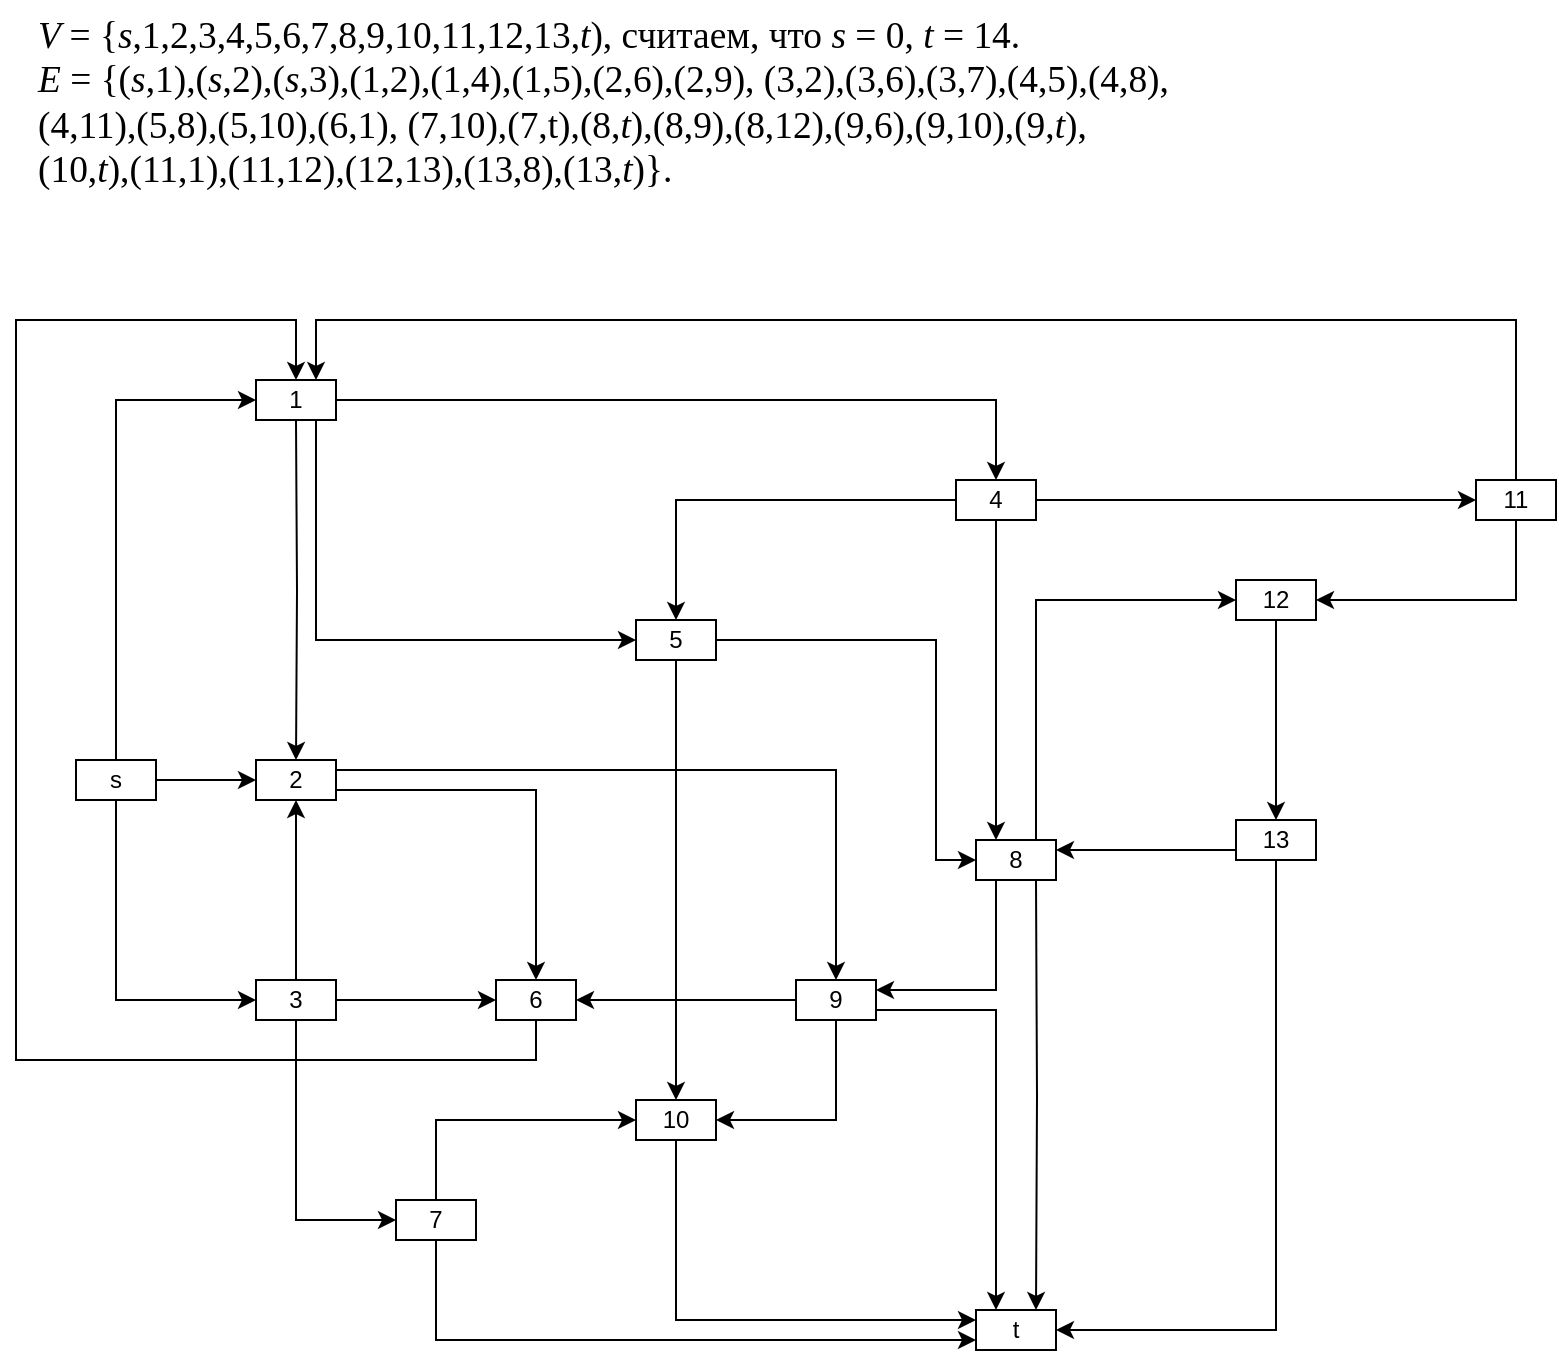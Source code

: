 <mxfile version="17.4.0" type="github">
  <diagram id="Qfcq4tevY37aQI6dxtWr" name="Page-1">
    <mxGraphModel dx="1422" dy="1896" grid="1" gridSize="10" guides="1" tooltips="1" connect="1" arrows="1" fold="1" page="1" pageScale="1" pageWidth="827" pageHeight="1169" math="0" shadow="0">
      <root>
        <mxCell id="0" />
        <mxCell id="1" parent="0" />
        <mxCell id="wEk-1-X2-ZqiwSnDbFUu-1" value="&lt;div&gt;&lt;span style=&quot;font-size: 14.04pt ; font-family: &amp;quot;times new roman&amp;quot; ; color: rgb(0 , 0 , 0) ; font-style: italic&quot;&gt;V &lt;/span&gt;&lt;span style=&quot;font-size: 14.04pt ; font-family: &amp;quot;times new roman&amp;quot; ; color: rgb(0 , 0 , 0)&quot;&gt;= {&lt;/span&gt;&lt;span style=&quot;font-size: 14.04pt ; font-family: &amp;quot;times new roman&amp;quot; ; color: rgb(0 , 0 , 0) ; font-style: italic&quot;&gt;s&lt;/span&gt;&lt;span style=&quot;font-size: 14.04pt ; font-family: &amp;quot;times new roman&amp;quot; ; color: rgb(0 , 0 , 0)&quot;&gt;,1,2,3,4,5,6,7,8,9,10,11,12,13,&lt;/span&gt;&lt;span style=&quot;font-size: 14.04pt ; font-family: &amp;quot;times new roman&amp;quot; ; color: rgb(0 , 0 , 0) ; font-style: italic&quot;&gt;t&lt;/span&gt;&lt;span style=&quot;font-size: 14.04pt ; font-family: &amp;quot;times new roman&amp;quot; ; color: rgb(0 , 0 , 0)&quot;&gt;), считаем, что &lt;/span&gt;&lt;span style=&quot;font-size: 14.04pt ; font-family: &amp;quot;times new roman&amp;quot; ; color: rgb(0 , 0 , 0) ; font-style: italic&quot;&gt;s &lt;/span&gt;&lt;span style=&quot;font-size: 14.04pt ; font-family: &amp;quot;times new roman&amp;quot; ; color: rgb(0 , 0 , 0)&quot;&gt;= 0, &lt;/span&gt;&lt;span style=&quot;font-size: 14.04pt ; font-family: &amp;quot;times new roman&amp;quot; ; color: rgb(0 , 0 , 0) ; font-style: italic&quot;&gt;t &lt;/span&gt;&lt;span style=&quot;font-size: 14.04pt ; font-family: &amp;quot;times new roman&amp;quot; ; color: rgb(0 , 0 , 0)&quot;&gt;= 14.&#xa;&lt;/span&gt;&lt;/div&gt;&lt;div&gt;&lt;span style=&quot;font-size: 14.04pt ; font-family: &amp;quot;times new roman&amp;quot; ; color: rgb(0 , 0 , 0) ; font-style: italic&quot;&gt;E &lt;/span&gt;&lt;span style=&quot;font-size: 14.04pt ; font-family: &amp;quot;times new roman&amp;quot; ; color: rgb(0 , 0 , 0)&quot;&gt;= {(&lt;/span&gt;&lt;span style=&quot;font-size: 14.04pt ; font-family: &amp;quot;times new roman&amp;quot; ; color: rgb(0 , 0 , 0) ; font-style: italic&quot;&gt;s&lt;/span&gt;&lt;span style=&quot;font-size: 14.04pt ; font-family: &amp;quot;times new roman&amp;quot; ; color: rgb(0 , 0 , 0)&quot;&gt;,1),(&lt;/span&gt;&lt;span style=&quot;font-size: 14.04pt ; font-family: &amp;quot;times new roman&amp;quot; ; color: rgb(0 , 0 , 0) ; font-style: italic&quot;&gt;s&lt;/span&gt;&lt;span style=&quot;font-size: 14.04pt ; font-family: &amp;quot;times new roman&amp;quot; ; color: rgb(0 , 0 , 0)&quot;&gt;,2),(&lt;/span&gt;&lt;span style=&quot;font-size: 14.04pt ; font-family: &amp;quot;times new roman&amp;quot; ; color: rgb(0 , 0 , 0) ; font-style: italic&quot;&gt;s&lt;/span&gt;&lt;span style=&quot;font-size: 14.04pt ; font-family: &amp;quot;times new roman&amp;quot; ; color: rgb(0 , 0 , 0)&quot;&gt;,3),(1,2),(1,4),(1,5),(2,6),(2,9), (3,2),(3,6),(3,7),(4,5),(4,8), &#xa;&lt;/span&gt;&lt;/div&gt;&lt;div&gt;&lt;span style=&quot;font-size: 14.04pt ; font-family: &amp;quot;times new roman&amp;quot; ; color: rgb(0 , 0 , 0)&quot;&gt; (4,11),(5,8),(5,10),(6,1), (7,10),(7,t),(8,&lt;/span&gt;&lt;span style=&quot;font-size: 14.04pt ; font-family: &amp;quot;times new roman&amp;quot; ; color: rgb(0 , 0 , 0) ; font-style: italic&quot;&gt;t&lt;/span&gt;&lt;span style=&quot;font-size: 14.04pt ; font-family: &amp;quot;times new roman&amp;quot; ; color: rgb(0 , 0 , 0)&quot;&gt;),(8,9),(8,12),(9,6),(9,10),(9,&lt;/span&gt;&lt;span style=&quot;font-size: 14.04pt ; font-family: &amp;quot;times new roman&amp;quot; ; color: rgb(0 , 0 , 0) ; font-style: italic&quot;&gt;t&lt;/span&gt;&lt;span style=&quot;font-size: 14.04pt ; font-family: &amp;quot;times new roman&amp;quot; ; color: rgb(0 , 0 , 0)&quot;&gt;), &#xa;&lt;/span&gt;&lt;/div&gt;&lt;div&gt;&lt;span style=&quot;font-size: 14.04pt ; font-family: &amp;quot;times new roman&amp;quot; ; color: rgb(0 , 0 , 0)&quot;&gt; (10,&lt;/span&gt;&lt;span style=&quot;font-size: 14.04pt ; font-family: &amp;quot;times new roman&amp;quot; ; color: rgb(0 , 0 , 0) ; font-style: italic&quot;&gt;t&lt;/span&gt;&lt;span style=&quot;font-size: 14.04pt ; font-family: &amp;quot;times new roman&amp;quot; ; color: rgb(0 , 0 , 0)&quot;&gt;),(11,1),(11,12),(12,13),(13,8),(13,&lt;/span&gt;&lt;span style=&quot;font-size: 14.04pt ; font-family: &amp;quot;times new roman&amp;quot; ; color: rgb(0 , 0 , 0) ; font-style: italic&quot;&gt;t&lt;/span&gt;&lt;span style=&quot;font-size: 14.04pt ; font-family: &amp;quot;times new roman&amp;quot; ; color: rgb(0 , 0 , 0)&quot;&gt;)}.&#xa;&lt;/span&gt;&lt;/div&gt;" style="text;whiteSpace=wrap;html=1;" vertex="1" parent="1">
          <mxGeometry x="39" y="-70" width="750" height="110" as="geometry" />
        </mxCell>
        <mxCell id="wEk-1-X2-ZqiwSnDbFUu-20" style="edgeStyle=orthogonalEdgeStyle;rounded=0;orthogonalLoop=1;jettySize=auto;html=1;entryX=0;entryY=0.5;entryDx=0;entryDy=0;exitX=0.5;exitY=0;exitDx=0;exitDy=0;" edge="1" parent="1" source="wEk-1-X2-ZqiwSnDbFUu-2" target="wEk-1-X2-ZqiwSnDbFUu-3">
          <mxGeometry relative="1" as="geometry" />
        </mxCell>
        <mxCell id="wEk-1-X2-ZqiwSnDbFUu-21" style="edgeStyle=orthogonalEdgeStyle;rounded=0;orthogonalLoop=1;jettySize=auto;html=1;exitX=1;exitY=0.5;exitDx=0;exitDy=0;" edge="1" parent="1" source="wEk-1-X2-ZqiwSnDbFUu-2" target="wEk-1-X2-ZqiwSnDbFUu-4">
          <mxGeometry relative="1" as="geometry" />
        </mxCell>
        <mxCell id="wEk-1-X2-ZqiwSnDbFUu-22" style="edgeStyle=orthogonalEdgeStyle;rounded=0;orthogonalLoop=1;jettySize=auto;html=1;exitX=0.5;exitY=1;exitDx=0;exitDy=0;entryX=0;entryY=0.5;entryDx=0;entryDy=0;" edge="1" parent="1" source="wEk-1-X2-ZqiwSnDbFUu-2" target="wEk-1-X2-ZqiwSnDbFUu-5">
          <mxGeometry relative="1" as="geometry" />
        </mxCell>
        <mxCell id="wEk-1-X2-ZqiwSnDbFUu-2" value="s" style="rounded=0;whiteSpace=wrap;html=1;" vertex="1" parent="1">
          <mxGeometry x="60" y="310" width="40" height="20" as="geometry" />
        </mxCell>
        <mxCell id="wEk-1-X2-ZqiwSnDbFUu-23" style="edgeStyle=orthogonalEdgeStyle;rounded=0;orthogonalLoop=1;jettySize=auto;html=1;entryX=0.5;entryY=0;entryDx=0;entryDy=0;" edge="1" parent="1" target="wEk-1-X2-ZqiwSnDbFUu-4">
          <mxGeometry relative="1" as="geometry">
            <mxPoint x="170" y="140" as="sourcePoint" />
          </mxGeometry>
        </mxCell>
        <mxCell id="wEk-1-X2-ZqiwSnDbFUu-24" style="edgeStyle=orthogonalEdgeStyle;rounded=0;orthogonalLoop=1;jettySize=auto;html=1;exitX=1;exitY=0.5;exitDx=0;exitDy=0;entryX=0.5;entryY=0;entryDx=0;entryDy=0;" edge="1" parent="1" source="wEk-1-X2-ZqiwSnDbFUu-3" target="wEk-1-X2-ZqiwSnDbFUu-6">
          <mxGeometry relative="1" as="geometry" />
        </mxCell>
        <mxCell id="wEk-1-X2-ZqiwSnDbFUu-27" style="edgeStyle=orthogonalEdgeStyle;rounded=0;orthogonalLoop=1;jettySize=auto;html=1;entryX=0;entryY=0.5;entryDx=0;entryDy=0;exitX=0.75;exitY=1;exitDx=0;exitDy=0;" edge="1" parent="1" source="wEk-1-X2-ZqiwSnDbFUu-3" target="wEk-1-X2-ZqiwSnDbFUu-7">
          <mxGeometry relative="1" as="geometry" />
        </mxCell>
        <mxCell id="wEk-1-X2-ZqiwSnDbFUu-3" value="1" style="rounded=0;whiteSpace=wrap;html=1;" vertex="1" parent="1">
          <mxGeometry x="150" y="120" width="40" height="20" as="geometry" />
        </mxCell>
        <mxCell id="wEk-1-X2-ZqiwSnDbFUu-28" style="edgeStyle=orthogonalEdgeStyle;rounded=0;orthogonalLoop=1;jettySize=auto;html=1;entryX=0.5;entryY=0;entryDx=0;entryDy=0;exitX=1;exitY=0.75;exitDx=0;exitDy=0;" edge="1" parent="1" source="wEk-1-X2-ZqiwSnDbFUu-4" target="wEk-1-X2-ZqiwSnDbFUu-8">
          <mxGeometry relative="1" as="geometry">
            <Array as="points">
              <mxPoint x="290" y="325" />
            </Array>
          </mxGeometry>
        </mxCell>
        <mxCell id="wEk-1-X2-ZqiwSnDbFUu-29" style="edgeStyle=orthogonalEdgeStyle;rounded=0;orthogonalLoop=1;jettySize=auto;html=1;entryX=0.5;entryY=0;entryDx=0;entryDy=0;exitX=1;exitY=0.25;exitDx=0;exitDy=0;" edge="1" parent="1" source="wEk-1-X2-ZqiwSnDbFUu-4" target="wEk-1-X2-ZqiwSnDbFUu-11">
          <mxGeometry relative="1" as="geometry">
            <Array as="points">
              <mxPoint x="440" y="315" />
            </Array>
          </mxGeometry>
        </mxCell>
        <mxCell id="wEk-1-X2-ZqiwSnDbFUu-4" value="2" style="rounded=0;whiteSpace=wrap;html=1;" vertex="1" parent="1">
          <mxGeometry x="150" y="310" width="40" height="20" as="geometry" />
        </mxCell>
        <mxCell id="wEk-1-X2-ZqiwSnDbFUu-30" style="edgeStyle=orthogonalEdgeStyle;rounded=0;orthogonalLoop=1;jettySize=auto;html=1;entryX=0.5;entryY=1;entryDx=0;entryDy=0;" edge="1" parent="1" source="wEk-1-X2-ZqiwSnDbFUu-5" target="wEk-1-X2-ZqiwSnDbFUu-4">
          <mxGeometry relative="1" as="geometry" />
        </mxCell>
        <mxCell id="wEk-1-X2-ZqiwSnDbFUu-31" style="edgeStyle=orthogonalEdgeStyle;rounded=0;orthogonalLoop=1;jettySize=auto;html=1;" edge="1" parent="1" source="wEk-1-X2-ZqiwSnDbFUu-5" target="wEk-1-X2-ZqiwSnDbFUu-8">
          <mxGeometry relative="1" as="geometry" />
        </mxCell>
        <mxCell id="wEk-1-X2-ZqiwSnDbFUu-32" style="edgeStyle=orthogonalEdgeStyle;rounded=0;orthogonalLoop=1;jettySize=auto;html=1;entryX=0;entryY=0.5;entryDx=0;entryDy=0;" edge="1" parent="1" source="wEk-1-X2-ZqiwSnDbFUu-5" target="wEk-1-X2-ZqiwSnDbFUu-9">
          <mxGeometry relative="1" as="geometry">
            <Array as="points">
              <mxPoint x="170" y="540" />
            </Array>
          </mxGeometry>
        </mxCell>
        <mxCell id="wEk-1-X2-ZqiwSnDbFUu-5" value="3" style="rounded=0;whiteSpace=wrap;html=1;" vertex="1" parent="1">
          <mxGeometry x="150" y="420" width="40" height="20" as="geometry" />
        </mxCell>
        <mxCell id="wEk-1-X2-ZqiwSnDbFUu-33" style="edgeStyle=orthogonalEdgeStyle;rounded=0;orthogonalLoop=1;jettySize=auto;html=1;entryX=0.5;entryY=0;entryDx=0;entryDy=0;exitX=0;exitY=0.5;exitDx=0;exitDy=0;" edge="1" parent="1" source="wEk-1-X2-ZqiwSnDbFUu-6" target="wEk-1-X2-ZqiwSnDbFUu-7">
          <mxGeometry relative="1" as="geometry" />
        </mxCell>
        <mxCell id="wEk-1-X2-ZqiwSnDbFUu-34" style="edgeStyle=orthogonalEdgeStyle;rounded=0;orthogonalLoop=1;jettySize=auto;html=1;entryX=0.25;entryY=0;entryDx=0;entryDy=0;exitX=0.5;exitY=1;exitDx=0;exitDy=0;" edge="1" parent="1" source="wEk-1-X2-ZqiwSnDbFUu-6" target="wEk-1-X2-ZqiwSnDbFUu-10">
          <mxGeometry relative="1" as="geometry" />
        </mxCell>
        <mxCell id="wEk-1-X2-ZqiwSnDbFUu-35" style="edgeStyle=orthogonalEdgeStyle;rounded=0;orthogonalLoop=1;jettySize=auto;html=1;entryX=0;entryY=0.5;entryDx=0;entryDy=0;" edge="1" parent="1" source="wEk-1-X2-ZqiwSnDbFUu-6" target="wEk-1-X2-ZqiwSnDbFUu-13">
          <mxGeometry relative="1" as="geometry" />
        </mxCell>
        <mxCell id="wEk-1-X2-ZqiwSnDbFUu-6" value="4" style="rounded=0;whiteSpace=wrap;html=1;" vertex="1" parent="1">
          <mxGeometry x="500" y="170" width="40" height="20" as="geometry" />
        </mxCell>
        <mxCell id="wEk-1-X2-ZqiwSnDbFUu-36" style="edgeStyle=orthogonalEdgeStyle;rounded=0;orthogonalLoop=1;jettySize=auto;html=1;entryX=0;entryY=0.5;entryDx=0;entryDy=0;" edge="1" parent="1" source="wEk-1-X2-ZqiwSnDbFUu-7" target="wEk-1-X2-ZqiwSnDbFUu-10">
          <mxGeometry relative="1" as="geometry">
            <Array as="points">
              <mxPoint x="490" y="250" />
              <mxPoint x="490" y="360" />
            </Array>
          </mxGeometry>
        </mxCell>
        <mxCell id="wEk-1-X2-ZqiwSnDbFUu-37" style="edgeStyle=orthogonalEdgeStyle;rounded=0;orthogonalLoop=1;jettySize=auto;html=1;entryX=0.5;entryY=0;entryDx=0;entryDy=0;exitX=0.5;exitY=1;exitDx=0;exitDy=0;" edge="1" parent="1" source="wEk-1-X2-ZqiwSnDbFUu-7" target="wEk-1-X2-ZqiwSnDbFUu-12">
          <mxGeometry relative="1" as="geometry">
            <Array as="points">
              <mxPoint x="360" y="280" />
              <mxPoint x="360" y="280" />
            </Array>
          </mxGeometry>
        </mxCell>
        <mxCell id="wEk-1-X2-ZqiwSnDbFUu-7" value="5" style="rounded=0;whiteSpace=wrap;html=1;" vertex="1" parent="1">
          <mxGeometry x="340" y="240" width="40" height="20" as="geometry" />
        </mxCell>
        <mxCell id="wEk-1-X2-ZqiwSnDbFUu-40" style="edgeStyle=orthogonalEdgeStyle;rounded=0;orthogonalLoop=1;jettySize=auto;html=1;entryX=0.5;entryY=0;entryDx=0;entryDy=0;" edge="1" parent="1" source="wEk-1-X2-ZqiwSnDbFUu-8" target="wEk-1-X2-ZqiwSnDbFUu-3">
          <mxGeometry relative="1" as="geometry">
            <mxPoint x="110" y="110" as="targetPoint" />
            <Array as="points">
              <mxPoint x="290" y="460" />
              <mxPoint x="30" y="460" />
              <mxPoint x="30" y="90" />
              <mxPoint x="170" y="90" />
            </Array>
          </mxGeometry>
        </mxCell>
        <mxCell id="wEk-1-X2-ZqiwSnDbFUu-8" value="6" style="rounded=0;whiteSpace=wrap;html=1;" vertex="1" parent="1">
          <mxGeometry x="270" y="420" width="40" height="20" as="geometry" />
        </mxCell>
        <mxCell id="wEk-1-X2-ZqiwSnDbFUu-41" style="edgeStyle=orthogonalEdgeStyle;rounded=0;orthogonalLoop=1;jettySize=auto;html=1;entryX=0;entryY=0.5;entryDx=0;entryDy=0;exitX=0.5;exitY=0;exitDx=0;exitDy=0;" edge="1" parent="1" source="wEk-1-X2-ZqiwSnDbFUu-9" target="wEk-1-X2-ZqiwSnDbFUu-12">
          <mxGeometry relative="1" as="geometry">
            <mxPoint x="200" y="520" as="sourcePoint" />
            <Array as="points">
              <mxPoint x="240" y="490" />
            </Array>
          </mxGeometry>
        </mxCell>
        <mxCell id="wEk-1-X2-ZqiwSnDbFUu-42" style="edgeStyle=orthogonalEdgeStyle;rounded=0;orthogonalLoop=1;jettySize=auto;html=1;entryX=0;entryY=0.75;entryDx=0;entryDy=0;exitX=0.5;exitY=1;exitDx=0;exitDy=0;" edge="1" parent="1" source="wEk-1-X2-ZqiwSnDbFUu-9" target="wEk-1-X2-ZqiwSnDbFUu-16">
          <mxGeometry relative="1" as="geometry">
            <Array as="points">
              <mxPoint x="240" y="600" />
            </Array>
          </mxGeometry>
        </mxCell>
        <mxCell id="wEk-1-X2-ZqiwSnDbFUu-9" value="7" style="rounded=0;whiteSpace=wrap;html=1;" vertex="1" parent="1">
          <mxGeometry x="220" y="530" width="40" height="20" as="geometry" />
        </mxCell>
        <mxCell id="wEk-1-X2-ZqiwSnDbFUu-43" style="edgeStyle=orthogonalEdgeStyle;rounded=0;orthogonalLoop=1;jettySize=auto;html=1;entryX=0.75;entryY=0;entryDx=0;entryDy=0;" edge="1" parent="1" target="wEk-1-X2-ZqiwSnDbFUu-16">
          <mxGeometry relative="1" as="geometry">
            <mxPoint x="540" y="370" as="sourcePoint" />
          </mxGeometry>
        </mxCell>
        <mxCell id="wEk-1-X2-ZqiwSnDbFUu-45" style="edgeStyle=orthogonalEdgeStyle;rounded=0;orthogonalLoop=1;jettySize=auto;html=1;entryX=1;entryY=0.25;entryDx=0;entryDy=0;exitX=0.25;exitY=1;exitDx=0;exitDy=0;" edge="1" parent="1" source="wEk-1-X2-ZqiwSnDbFUu-10" target="wEk-1-X2-ZqiwSnDbFUu-11">
          <mxGeometry relative="1" as="geometry" />
        </mxCell>
        <mxCell id="wEk-1-X2-ZqiwSnDbFUu-46" style="edgeStyle=orthogonalEdgeStyle;rounded=0;orthogonalLoop=1;jettySize=auto;html=1;exitX=0.75;exitY=0;exitDx=0;exitDy=0;entryX=0;entryY=0.5;entryDx=0;entryDy=0;" edge="1" parent="1" source="wEk-1-X2-ZqiwSnDbFUu-10" target="wEk-1-X2-ZqiwSnDbFUu-14">
          <mxGeometry relative="1" as="geometry" />
        </mxCell>
        <mxCell id="wEk-1-X2-ZqiwSnDbFUu-10" value="8" style="rounded=0;whiteSpace=wrap;html=1;" vertex="1" parent="1">
          <mxGeometry x="510" y="350" width="40" height="20" as="geometry" />
        </mxCell>
        <mxCell id="wEk-1-X2-ZqiwSnDbFUu-47" style="edgeStyle=orthogonalEdgeStyle;rounded=0;orthogonalLoop=1;jettySize=auto;html=1;entryX=1;entryY=0.5;entryDx=0;entryDy=0;exitX=0;exitY=0.5;exitDx=0;exitDy=0;" edge="1" parent="1" source="wEk-1-X2-ZqiwSnDbFUu-11" target="wEk-1-X2-ZqiwSnDbFUu-8">
          <mxGeometry relative="1" as="geometry" />
        </mxCell>
        <mxCell id="wEk-1-X2-ZqiwSnDbFUu-48" style="edgeStyle=orthogonalEdgeStyle;rounded=0;orthogonalLoop=1;jettySize=auto;html=1;exitX=0.5;exitY=1;exitDx=0;exitDy=0;entryX=1;entryY=0.5;entryDx=0;entryDy=0;" edge="1" parent="1" source="wEk-1-X2-ZqiwSnDbFUu-11" target="wEk-1-X2-ZqiwSnDbFUu-12">
          <mxGeometry relative="1" as="geometry" />
        </mxCell>
        <mxCell id="wEk-1-X2-ZqiwSnDbFUu-49" style="edgeStyle=orthogonalEdgeStyle;rounded=0;orthogonalLoop=1;jettySize=auto;html=1;exitX=1;exitY=0.75;exitDx=0;exitDy=0;entryX=0.25;entryY=0;entryDx=0;entryDy=0;" edge="1" parent="1" source="wEk-1-X2-ZqiwSnDbFUu-11" target="wEk-1-X2-ZqiwSnDbFUu-16">
          <mxGeometry relative="1" as="geometry" />
        </mxCell>
        <mxCell id="wEk-1-X2-ZqiwSnDbFUu-11" value="9" style="rounded=0;whiteSpace=wrap;html=1;" vertex="1" parent="1">
          <mxGeometry x="420" y="420" width="40" height="20" as="geometry" />
        </mxCell>
        <mxCell id="wEk-1-X2-ZqiwSnDbFUu-50" style="edgeStyle=orthogonalEdgeStyle;rounded=0;orthogonalLoop=1;jettySize=auto;html=1;exitX=0.5;exitY=1;exitDx=0;exitDy=0;entryX=0;entryY=0.25;entryDx=0;entryDy=0;" edge="1" parent="1" source="wEk-1-X2-ZqiwSnDbFUu-12" target="wEk-1-X2-ZqiwSnDbFUu-16">
          <mxGeometry relative="1" as="geometry" />
        </mxCell>
        <mxCell id="wEk-1-X2-ZqiwSnDbFUu-12" value="10" style="rounded=0;whiteSpace=wrap;html=1;" vertex="1" parent="1">
          <mxGeometry x="340" y="480" width="40" height="20" as="geometry" />
        </mxCell>
        <mxCell id="wEk-1-X2-ZqiwSnDbFUu-51" style="edgeStyle=orthogonalEdgeStyle;rounded=0;orthogonalLoop=1;jettySize=auto;html=1;exitX=0.5;exitY=0;exitDx=0;exitDy=0;entryX=0.75;entryY=0;entryDx=0;entryDy=0;" edge="1" parent="1" source="wEk-1-X2-ZqiwSnDbFUu-13" target="wEk-1-X2-ZqiwSnDbFUu-3">
          <mxGeometry relative="1" as="geometry">
            <Array as="points">
              <mxPoint x="780" y="90" />
              <mxPoint x="180" y="90" />
            </Array>
          </mxGeometry>
        </mxCell>
        <mxCell id="wEk-1-X2-ZqiwSnDbFUu-52" style="edgeStyle=orthogonalEdgeStyle;rounded=0;orthogonalLoop=1;jettySize=auto;html=1;exitX=0.5;exitY=1;exitDx=0;exitDy=0;entryX=1;entryY=0.5;entryDx=0;entryDy=0;" edge="1" parent="1" source="wEk-1-X2-ZqiwSnDbFUu-13" target="wEk-1-X2-ZqiwSnDbFUu-14">
          <mxGeometry relative="1" as="geometry" />
        </mxCell>
        <mxCell id="wEk-1-X2-ZqiwSnDbFUu-13" value="11" style="rounded=0;whiteSpace=wrap;html=1;" vertex="1" parent="1">
          <mxGeometry x="760" y="170" width="40" height="20" as="geometry" />
        </mxCell>
        <mxCell id="wEk-1-X2-ZqiwSnDbFUu-53" style="edgeStyle=orthogonalEdgeStyle;rounded=0;orthogonalLoop=1;jettySize=auto;html=1;exitX=0.5;exitY=1;exitDx=0;exitDy=0;entryX=0.5;entryY=0;entryDx=0;entryDy=0;" edge="1" parent="1" source="wEk-1-X2-ZqiwSnDbFUu-14" target="wEk-1-X2-ZqiwSnDbFUu-15">
          <mxGeometry relative="1" as="geometry" />
        </mxCell>
        <mxCell id="wEk-1-X2-ZqiwSnDbFUu-14" value="12" style="rounded=0;whiteSpace=wrap;html=1;" vertex="1" parent="1">
          <mxGeometry x="640" y="220" width="40" height="20" as="geometry" />
        </mxCell>
        <mxCell id="wEk-1-X2-ZqiwSnDbFUu-54" style="edgeStyle=orthogonalEdgeStyle;rounded=0;orthogonalLoop=1;jettySize=auto;html=1;exitX=0;exitY=0.75;exitDx=0;exitDy=0;entryX=1;entryY=0.25;entryDx=0;entryDy=0;" edge="1" parent="1" source="wEk-1-X2-ZqiwSnDbFUu-15" target="wEk-1-X2-ZqiwSnDbFUu-10">
          <mxGeometry relative="1" as="geometry" />
        </mxCell>
        <mxCell id="wEk-1-X2-ZqiwSnDbFUu-55" style="edgeStyle=orthogonalEdgeStyle;rounded=0;orthogonalLoop=1;jettySize=auto;html=1;entryX=1;entryY=0.5;entryDx=0;entryDy=0;exitX=0.5;exitY=1;exitDx=0;exitDy=0;" edge="1" parent="1" source="wEk-1-X2-ZqiwSnDbFUu-15" target="wEk-1-X2-ZqiwSnDbFUu-16">
          <mxGeometry relative="1" as="geometry" />
        </mxCell>
        <mxCell id="wEk-1-X2-ZqiwSnDbFUu-15" value="13" style="rounded=0;whiteSpace=wrap;html=1;" vertex="1" parent="1">
          <mxGeometry x="640" y="340" width="40" height="20" as="geometry" />
        </mxCell>
        <mxCell id="wEk-1-X2-ZqiwSnDbFUu-16" value="t" style="rounded=0;whiteSpace=wrap;html=1;" vertex="1" parent="1">
          <mxGeometry x="510" y="585" width="40" height="20" as="geometry" />
        </mxCell>
      </root>
    </mxGraphModel>
  </diagram>
</mxfile>
